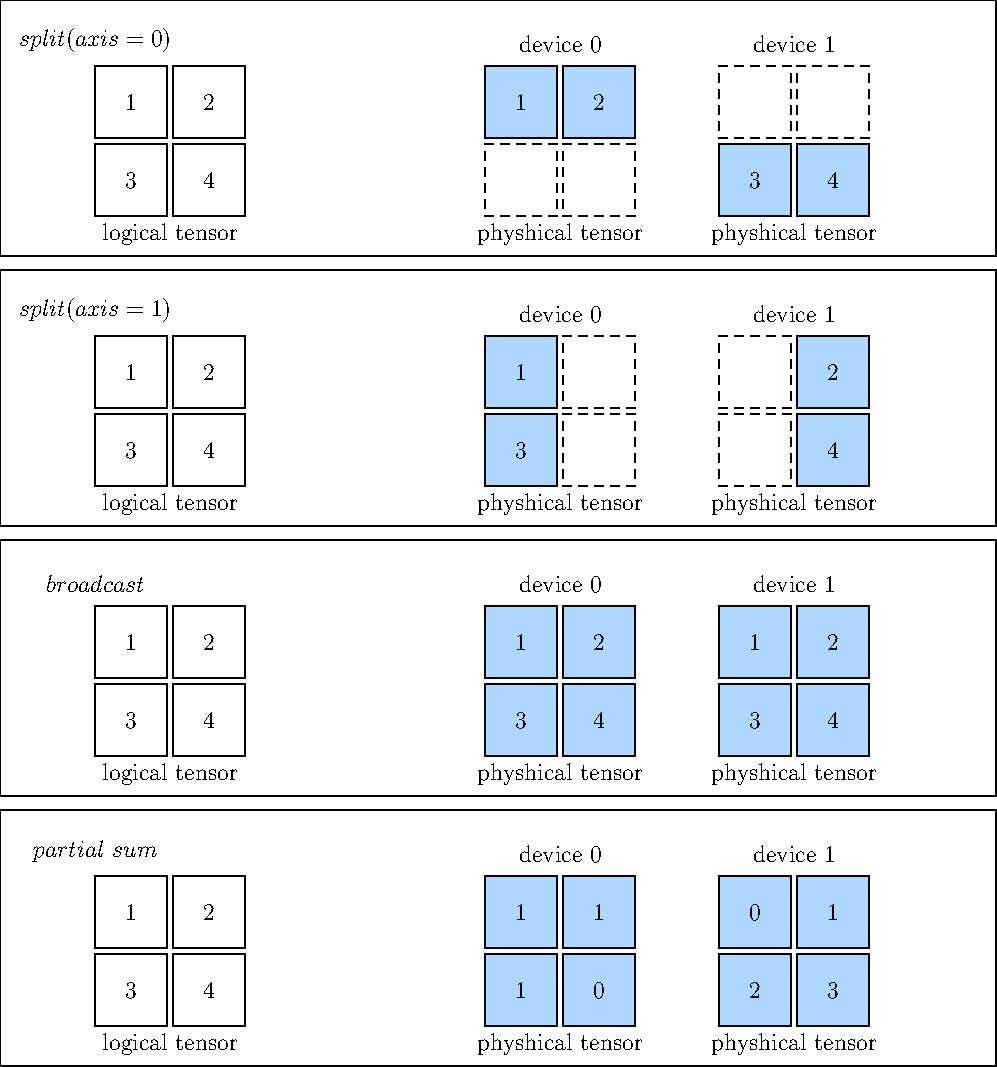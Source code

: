 size(40cm, 0);
unitsize(30, 0);
defaultpen(fontsize(12pt));


real rsize = 0.7;
real shiftUnit = 3;
pen fillblockpen = rgb(156,194,230);
pen notexistpen = dashed;

void fillBlock(picture boxPic, pen p=fillblockpen)
{
    pair ptLeftBottom = point(boxPic, SW);
    pair ptRightBottom = point(boxPic, SE);
    pair ptLeftUp = point(boxPic, NW);
    pair ptRightUp = point(boxPic, NE);
    path upRect = ptLeftBottom--ptRightBottom--ptRightUp--ptLeftUp--cycle;
    filldraw(boxPic, upRect, p);
}

picture getCircle(string s, pair pos, pen p = white)
{
    picture pic;
    path pt_circle = circle(pos, rsize);
    filldraw(pic, pt_circle, p);
    label(pic, s, pos, fontsize(8pt));
    return pic;
}

picture getRect(string s="", pair z=(0,0), real w=1.2, real h = 1.2,pen pfill = white, pen pdraw=black) {
  picture pic;
  pair d=(w,h);
  path mybox = box(-d/2,d/2);
  fill(pic, mybox, pfill);
  draw(pic, mybox, pdraw);
  label(pic,s,(0,0));
  return shift(z)*pic;
}

picture getSplit0Pic()
{
    picture pic;
    real xshift = 1.3;
    real yshift = -1.3;
    picture logical1 = getRect("$1$");
    picture logical2 = getRect("$2$", (xshift, 0));
    picture logical3 = getRect("$3$", (0, yshift));
    picture logical4 = getRect("$4$", (xshift, yshift));
    picture logicalSubpic;
    add(logicalSubpic, logical1);
    add(logicalSubpic, logical2);
    add(logicalSubpic, logical3);
    add(logicalSubpic, logical4);
    add(pic, logicalSubpic);
    label("logical tensor", point(logicalSubpic, S), S);


    transform shiftRight = shift(5xshift, 0);
    picture phy_up_1 = shiftRight*getRect("$1$", fillblockpen);
    picture phy_up_2 = shiftRight*getRect("$2$", (xshift, 0), fillblockpen);
    picture phy_up_3 = shiftRight*getRect("", (0, yshift), white, notexistpen);
    picture phy_up_4 = shiftRight*getRect("", (xshift, yshift), white, notexistpen);
    picture phySubPic0;
    add(phySubPic0, phy_up_1);
    add(phySubPic0, phy_up_2);
    add(phySubPic0, phy_up_3);
    add(phySubPic0, phy_up_4);
    add(pic, phySubPic0);
    label("physhical tensor", point(phySubPic0, S), S);
    label("device 0", point(phySubPic0, N), 2N);

    transform shiftRight = shift(8xshift, 0);
    picture phy_down_1 = shiftRight*getRect("", white, notexistpen);
    picture phy_down_2 = shiftRight*getRect("", (xshift, 0), white, notexistpen);
    picture phy_down_3 = shiftRight*getRect("$3$", (0, yshift), fillblockpen);
    picture phy_down_4 = shiftRight*getRect("$4$", (xshift, yshift), fillblockpen);
    picture phySubPic1;
    add(phySubPic1, phy_down_1);
    add(phySubPic1, phy_down_2);
    add(phySubPic1, phy_down_3);
    add(phySubPic1, phy_down_4);
    add(pic, phySubPic1);
    label("physhical tensor", point(phySubPic1, S), S);
    label("device 1", point(phySubPic1, N), 2N);

    label("$split(axis=0)$", point(logicalSubpic, NW), 2N);
    return pic;
}

picture getSplit1Pic()
{
    picture pic;
    real xshift = 1.3;
    real yshift = -1.3;
    picture logical1 = getRect("$1$");
    picture logical2 = getRect("$2$", (xshift, 0));
    picture logical3 = getRect("$3$", (0, yshift));
    picture logical4 = getRect("$4$", (xshift, yshift));
    picture logicalSubpic;
    add(logicalSubpic, logical1);
    add(logicalSubpic, logical2);
    add(logicalSubpic, logical3);
    add(logicalSubpic, logical4);
    add(pic, logicalSubpic);
    label(pic, "logical tensor", point(logicalSubpic, S), S);


    transform shiftRight = shift(5xshift, 0);
    picture phy_up_1 = shiftRight*getRect("$1$", fillblockpen);
    picture phy_up_2 = shiftRight*getRect("", (xshift, 0), white, notexistpen);
    picture phy_up_3 = shiftRight*getRect("3", (0, yshift), fillblockpen);
    picture phy_up_4 = shiftRight*getRect("", (xshift, yshift), white, notexistpen);
    picture phySubPic0;
    add( phySubPic0, phy_up_1);
    add(phySubPic0, phy_up_2);
    add(phySubPic0, phy_up_3);
    add(phySubPic0, phy_up_4);
    add(pic, phySubPic0);
    label(pic, "physhical tensor", point(phySubPic0, S), S);
    label(pic, "device 0", point(phySubPic0, N), 2N);

    transform shiftRight = shift(8xshift, 0);
    picture phy_down_1 = shiftRight*getRect("", white, notexistpen);
    picture phy_down_2 = shiftRight*getRect("$2$", (xshift, 0), fillblockpen);
    picture phy_down_3 = shiftRight*getRect("", (0, yshift), white, notexistpen);
    picture phy_down_4 = shiftRight*getRect("$4$", (xshift, yshift), fillblockpen);
    picture phySubPic1;
    add(phySubPic1, phy_down_1);
    add(phySubPic1, phy_down_2);
    add(phySubPic1, phy_down_3);
    add(phySubPic1, phy_down_4);
    add(pic, phySubPic1);
    label(pic, "physhical tensor", point(phySubPic1, S), S);
    label(pic, "device 1", point(phySubPic1, N), 2N);

    label(pic, "$split(axis=1)$", point(logicalSubpic, NW), 2N);
    return pic;
}

picture getBroadcastPic()
{
    picture pic;
    real xshift = 1.3;
    real yshift = -1.3;
    picture logical1 = getRect("$1$");
    picture logical2 = getRect("$2$", (xshift, 0));
    picture logical3 = getRect("$3$", (0, yshift));
    picture logical4 = getRect("$4$", (xshift, yshift));
    picture logicalSubpic;
    add(logicalSubpic, logical1);
    add(logicalSubpic, logical2);
    add(logicalSubpic, logical3);
    add(logicalSubpic, logical4);
    add(pic, logicalSubpic);
    label(pic, "logical tensor", point(logicalSubpic, S), S);


    transform shiftRight = shift(5xshift, 0);
    picture phy_up_1 = shiftRight*getRect("$1$", fillblockpen);
    picture phy_up_2 = shiftRight*getRect("$2$", (xshift, 0), fillblockpen);
    picture phy_up_3 = shiftRight*getRect("$3$", (0, yshift), fillblockpen);
    picture phy_up_4 = shiftRight*getRect("$4$", (xshift, yshift), fillblockpen);
    picture phySubPic0;
    add(phySubPic0, phy_up_1);
    add(phySubPic0, phy_up_2);
    add(phySubPic0, phy_up_3);
    add(phySubPic0, phy_up_4);
    add(pic, phySubPic0);
    label(pic, "physhical tensor", point(phySubPic0, S), S);
    label(pic, "device 0", point(phySubPic0, N), 2N);

    transform shiftRight = shift(8xshift, 0);
    picture phy_down_1 = shiftRight*getRect("$1$", fillblockpen);
    picture phy_down_2 = shiftRight*getRect("$2$", (xshift, 0), fillblockpen);
    picture phy_down_3 = shiftRight*getRect("$3$", (0, yshift), fillblockpen);
    picture phy_down_4 = shiftRight*getRect("$4$", (xshift, yshift), fillblockpen);
    picture phySubPic1;
    add(phySubPic1, phy_down_1);
    add(phySubPic1, phy_down_2);
    add(phySubPic1, phy_down_3);
    add(phySubPic1, phy_down_4);
    add(pic, phySubPic1);
    label(pic, "physhical tensor", point(phySubPic1, S), S);
    label(pic, "device 1", point(phySubPic1, N), 2N);

    label(pic, "$broadcast$", point(logicalSubpic, NW), 2N);
    return pic;
}

picture getPartialSumPic()
{
    picture pic;
    real xshift = 1.3;
    real yshift = -1.3;
    picture logical1 = getRect("$1$");
    picture logical2 = getRect("$2$", (xshift, 0));
    picture logical3 = getRect("$3$", (0, yshift));
    picture logical4 = getRect("$4$", (xshift, yshift));
    picture logicalSubpic;
    add(logicalSubpic, logical1);
    add(logicalSubpic, logical2);
    add(logicalSubpic, logical3);
    add(logicalSubpic, logical4);
    add(pic, logicalSubpic);
    label(pic, "logical tensor", point(logicalSubpic, S), S);


    transform shiftRight = shift(5xshift, 0);
    picture phy_up_1 = shiftRight*getRect("$1$", fillblockpen);
    picture phy_up_2 = shiftRight*getRect("$1$", (xshift, 0), fillblockpen);
    picture phy_up_3 = shiftRight*getRect("$1$", (0, yshift), fillblockpen);
    picture phy_up_4 = shiftRight*getRect("$0$", (xshift, yshift), fillblockpen);
    picture phySubPic0;
    add(phySubPic0, phy_up_1);
    add(phySubPic0, phy_up_2);
    add(phySubPic0, phy_up_3);
    add(phySubPic0, phy_up_4);
    add(pic, phySubPic0);
    label(pic, "physhical tensor", point(phySubPic0, S), S);
    label(pic, "device 0", point(phySubPic0, N), 2N);

    transform shiftRight = shift(8xshift, 0);
    picture phy_down_1 = shiftRight*getRect("$0$", fillblockpen);
    picture phy_down_2 = shiftRight*getRect("$1$", (xshift, 0), fillblockpen);
    picture phy_down_3 = shiftRight*getRect("$2$", (0, yshift), fillblockpen);
    picture phy_down_4 = shiftRight*getRect("$3$", (xshift, yshift), fillblockpen);
    picture phySubPic1;
    add(phySubPic1, phy_down_1);
    add(phySubPic1, phy_down_2);
    add(phySubPic1, phy_down_3);
    add(phySubPic1, phy_down_4);
    add(pic, phySubPic1);
    label(pic, "physhical tensor", point(phySubPic1, S), S);
    label(pic, "device 1", point(phySubPic1, N), 2N);

    label(pic, "$partial~sum$", point(logicalSubpic, NW), 2N);
    return pic;
}

picture s0Pic = getSplit0Pic();
add(s0Pic);

pair leftBottom = min(s0Pic, true);
pair rightUp = max(s0Pic, true);
real padding = 0.1;
pair boxLeftBottm = (leftBottom.x - padding, leftBottom.y - padding);
pair boxRightBottm = (rightUp.x + padding, leftBottom.y - padding);
pair boxRightUp = (rightUp.x + padding, rightUp.y + padding);
pair boxLeftUp = (leftBottom.x - padding, rightUp.y + padding);

path outBox0 = xscale(0.8)*yscale(0.35)*shift(1.8, -0.6)*(boxLeftBottm--boxRightBottm--boxRightUp--boxLeftUp--cycle);
real yshift = -4.5;
transform shiftToDown = shift(0, yshift);
path outBox1 = shiftToDown*outBox0;
path outBox2 = shiftToDown*outBox1;
path outBox3 = shiftToDown*outBox2;

draw(outBox0);
draw(outBox1);
draw(outBox2);
draw(outBox3);



picture s1Pic = shiftToDown*getSplit1Pic();
add(s1Pic);

picture broadcastPic = shiftToDown*shiftToDown*getBroadcastPic();
add(broadcastPic);

picture partialSumPic = shiftToDown*shiftToDown*shiftToDown*getPartialSumPic();
add(partialSumPic);
